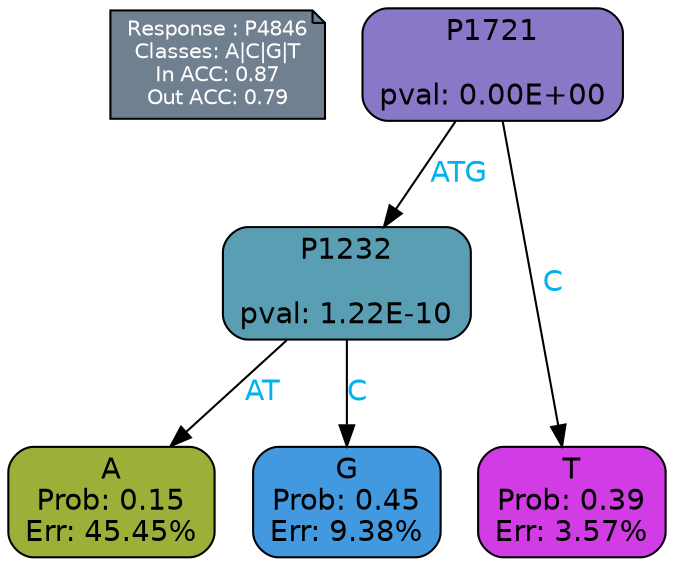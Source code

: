 digraph Tree {
node [shape=box, style="filled, rounded", color="black", fontname=helvetica] ;
graph [ranksep=equally, splines=polylines, bgcolor=transparent, dpi=600] ;
edge [fontname=helvetica] ;
LEGEND [label="Response : P4846
Classes: A|C|G|T
In ACC: 0.87
Out ACC: 0.79
",shape=note,align=left,style=filled,fillcolor="slategray",fontcolor="white",fontsize=10];1 [label="P1721

pval: 0.00E+00", fillcolor="#8977c7"] ;
2 [label="P1232

pval: 1.22E-10", fillcolor="#5a9eb4"] ;
3 [label="A
Prob: 0.15
Err: 45.45%", fillcolor="#9dae39"] ;
4 [label="G
Prob: 0.45
Err: 9.38%", fillcolor="#4399df"] ;
5 [label="T
Prob: 0.39
Err: 3.57%", fillcolor="#d13ce5"] ;
1 -> 2 [label="ATG",fontcolor=deepskyblue2] ;
1 -> 5 [label="C",fontcolor=deepskyblue2] ;
2 -> 3 [label="AT",fontcolor=deepskyblue2] ;
2 -> 4 [label="C",fontcolor=deepskyblue2] ;
{rank = same; 3;4;5;}{rank = same; LEGEND;1;}}